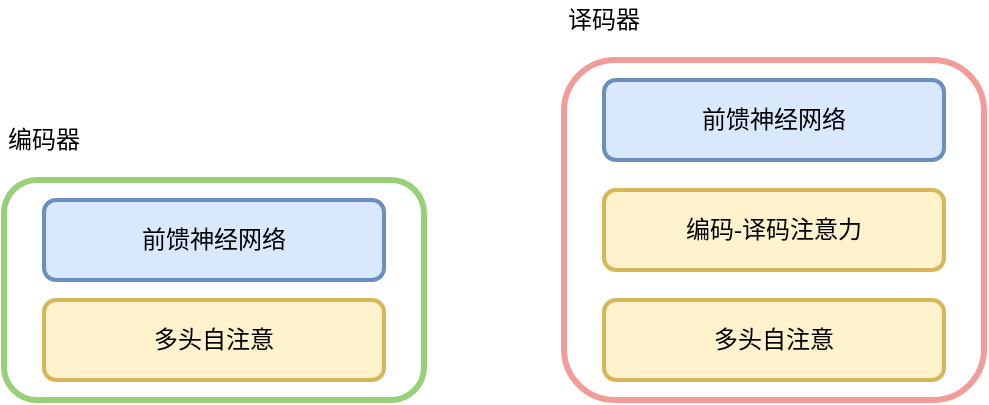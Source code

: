 <mxfile version="14.6.9" type="github">
  <diagram id="Y1r_ca_zKAyjnsKLVMc5" name="第 1 页">
    <mxGraphModel dx="782" dy="551" grid="1" gridSize="10" guides="1" tooltips="1" connect="1" arrows="1" fold="1" page="1" pageScale="1" pageWidth="827" pageHeight="1169" math="0" shadow="0">
      <root>
        <mxCell id="0" />
        <mxCell id="1" parent="0" />
        <mxCell id="dbpu4I7PjvVpwbkaQ9op-1" value="" style="rounded=1;whiteSpace=wrap;html=1;strokeWidth=3;strokeColor=#97D077;" vertex="1" parent="1">
          <mxGeometry x="110" y="220" width="210" height="110" as="geometry" />
        </mxCell>
        <mxCell id="dbpu4I7PjvVpwbkaQ9op-2" value="前馈神经网络" style="rounded=1;whiteSpace=wrap;html=1;strokeWidth=2;fillColor=#dae8fc;strokeColor=#6c8ebf;" vertex="1" parent="1">
          <mxGeometry x="130" y="230" width="170" height="40" as="geometry" />
        </mxCell>
        <mxCell id="dbpu4I7PjvVpwbkaQ9op-4" value="多头自注意" style="rounded=1;whiteSpace=wrap;html=1;strokeWidth=2;fillColor=#fff2cc;strokeColor=#d6b656;" vertex="1" parent="1">
          <mxGeometry x="130" y="280" width="170" height="40" as="geometry" />
        </mxCell>
        <mxCell id="dbpu4I7PjvVpwbkaQ9op-5" value="" style="rounded=1;whiteSpace=wrap;html=1;strokeWidth=3;strokeColor=#F19C99;" vertex="1" parent="1">
          <mxGeometry x="390" y="160" width="210" height="170" as="geometry" />
        </mxCell>
        <mxCell id="dbpu4I7PjvVpwbkaQ9op-6" value="前馈神经网络" style="rounded=1;whiteSpace=wrap;html=1;strokeWidth=2;fillColor=#dae8fc;strokeColor=#6c8ebf;" vertex="1" parent="1">
          <mxGeometry x="410" y="170" width="170" height="40" as="geometry" />
        </mxCell>
        <mxCell id="dbpu4I7PjvVpwbkaQ9op-7" value="多头自注意" style="rounded=1;whiteSpace=wrap;html=1;strokeWidth=2;fillColor=#fff2cc;strokeColor=#d6b656;" vertex="1" parent="1">
          <mxGeometry x="410" y="280" width="170" height="40" as="geometry" />
        </mxCell>
        <mxCell id="dbpu4I7PjvVpwbkaQ9op-8" value="&lt;font style=&quot;font-size: 12px&quot;&gt;&lt;span&gt;编码&lt;/span&gt;&lt;span style=&quot;font-family: &amp;#34;times new roman&amp;#34; , serif&quot; lang=&quot;EN-US&quot;&gt;-&lt;/span&gt;&lt;span&gt;译码注意力&lt;/span&gt;&lt;/font&gt;" style="rounded=1;whiteSpace=wrap;html=1;strokeWidth=2;fillColor=#fff2cc;strokeColor=#d6b656;" vertex="1" parent="1">
          <mxGeometry x="410" y="225" width="170" height="40" as="geometry" />
        </mxCell>
        <mxCell id="dbpu4I7PjvVpwbkaQ9op-10" value="编码器" style="text;html=1;strokeColor=none;fillColor=none;align=center;verticalAlign=middle;whiteSpace=wrap;rounded=0;" vertex="1" parent="1">
          <mxGeometry x="110" y="190" width="40" height="20" as="geometry" />
        </mxCell>
        <mxCell id="dbpu4I7PjvVpwbkaQ9op-11" value="译码器" style="text;html=1;strokeColor=none;fillColor=none;align=center;verticalAlign=middle;whiteSpace=wrap;rounded=0;" vertex="1" parent="1">
          <mxGeometry x="390" y="130" width="40" height="20" as="geometry" />
        </mxCell>
      </root>
    </mxGraphModel>
  </diagram>
</mxfile>
